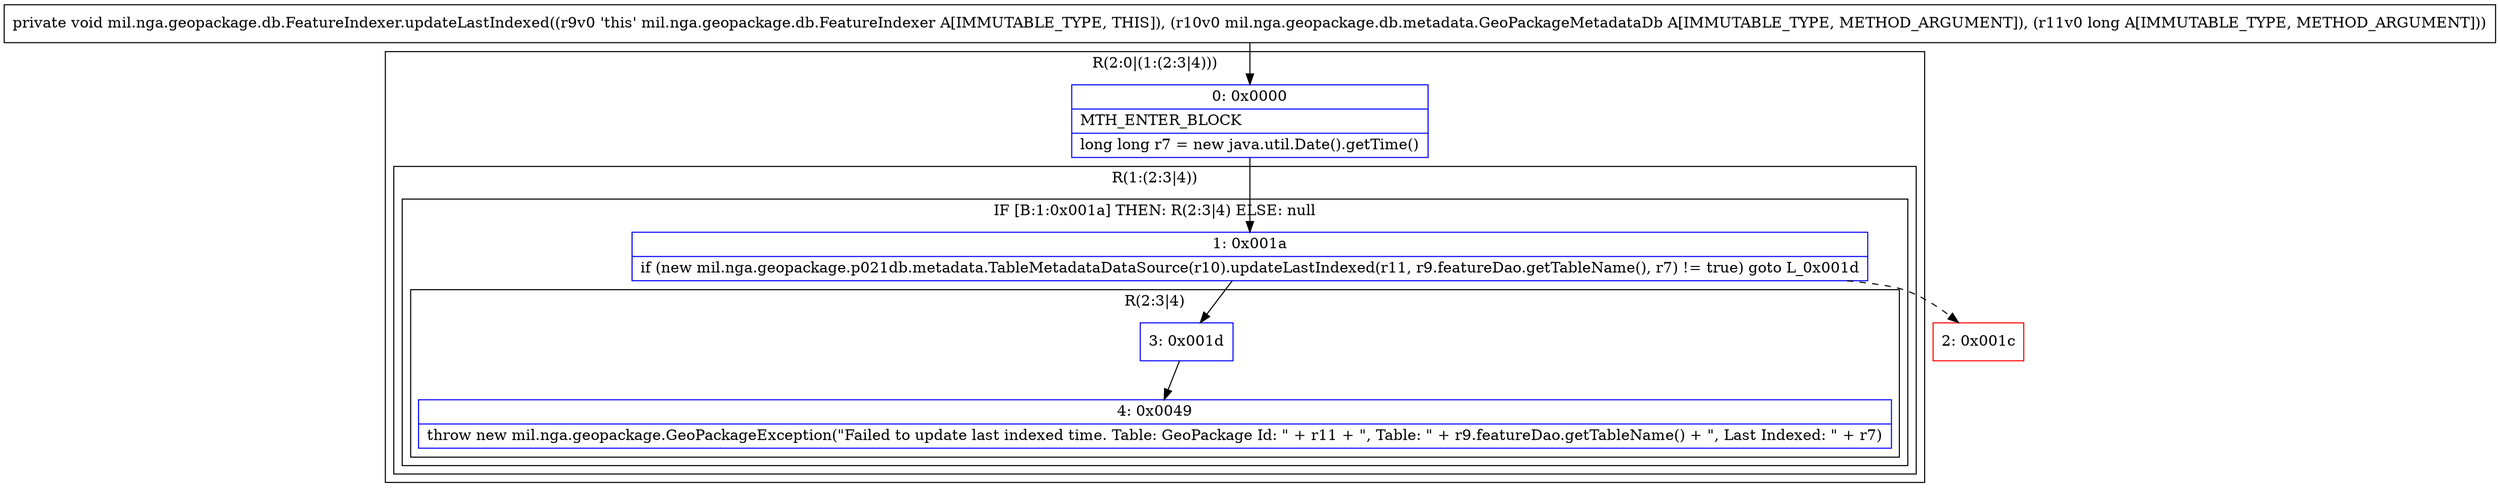 digraph "CFG formil.nga.geopackage.db.FeatureIndexer.updateLastIndexed(Lmil\/nga\/geopackage\/db\/metadata\/GeoPackageMetadataDb;J)V" {
subgraph cluster_Region_534824114 {
label = "R(2:0|(1:(2:3|4)))";
node [shape=record,color=blue];
Node_0 [shape=record,label="{0\:\ 0x0000|MTH_ENTER_BLOCK\l|long long r7 = new java.util.Date().getTime()\l}"];
subgraph cluster_Region_1588016346 {
label = "R(1:(2:3|4))";
node [shape=record,color=blue];
subgraph cluster_IfRegion_1999275322 {
label = "IF [B:1:0x001a] THEN: R(2:3|4) ELSE: null";
node [shape=record,color=blue];
Node_1 [shape=record,label="{1\:\ 0x001a|if (new mil.nga.geopackage.p021db.metadata.TableMetadataDataSource(r10).updateLastIndexed(r11, r9.featureDao.getTableName(), r7) != true) goto L_0x001d\l}"];
subgraph cluster_Region_1455865665 {
label = "R(2:3|4)";
node [shape=record,color=blue];
Node_3 [shape=record,label="{3\:\ 0x001d}"];
Node_4 [shape=record,label="{4\:\ 0x0049|throw new mil.nga.geopackage.GeoPackageException(\"Failed to update last indexed time. Table: GeoPackage Id: \" + r11 + \", Table: \" + r9.featureDao.getTableName() + \", Last Indexed: \" + r7)\l}"];
}
}
}
}
Node_2 [shape=record,color=red,label="{2\:\ 0x001c}"];
MethodNode[shape=record,label="{private void mil.nga.geopackage.db.FeatureIndexer.updateLastIndexed((r9v0 'this' mil.nga.geopackage.db.FeatureIndexer A[IMMUTABLE_TYPE, THIS]), (r10v0 mil.nga.geopackage.db.metadata.GeoPackageMetadataDb A[IMMUTABLE_TYPE, METHOD_ARGUMENT]), (r11v0 long A[IMMUTABLE_TYPE, METHOD_ARGUMENT])) }"];
MethodNode -> Node_0;
Node_0 -> Node_1;
Node_1 -> Node_2[style=dashed];
Node_1 -> Node_3;
Node_3 -> Node_4;
}

